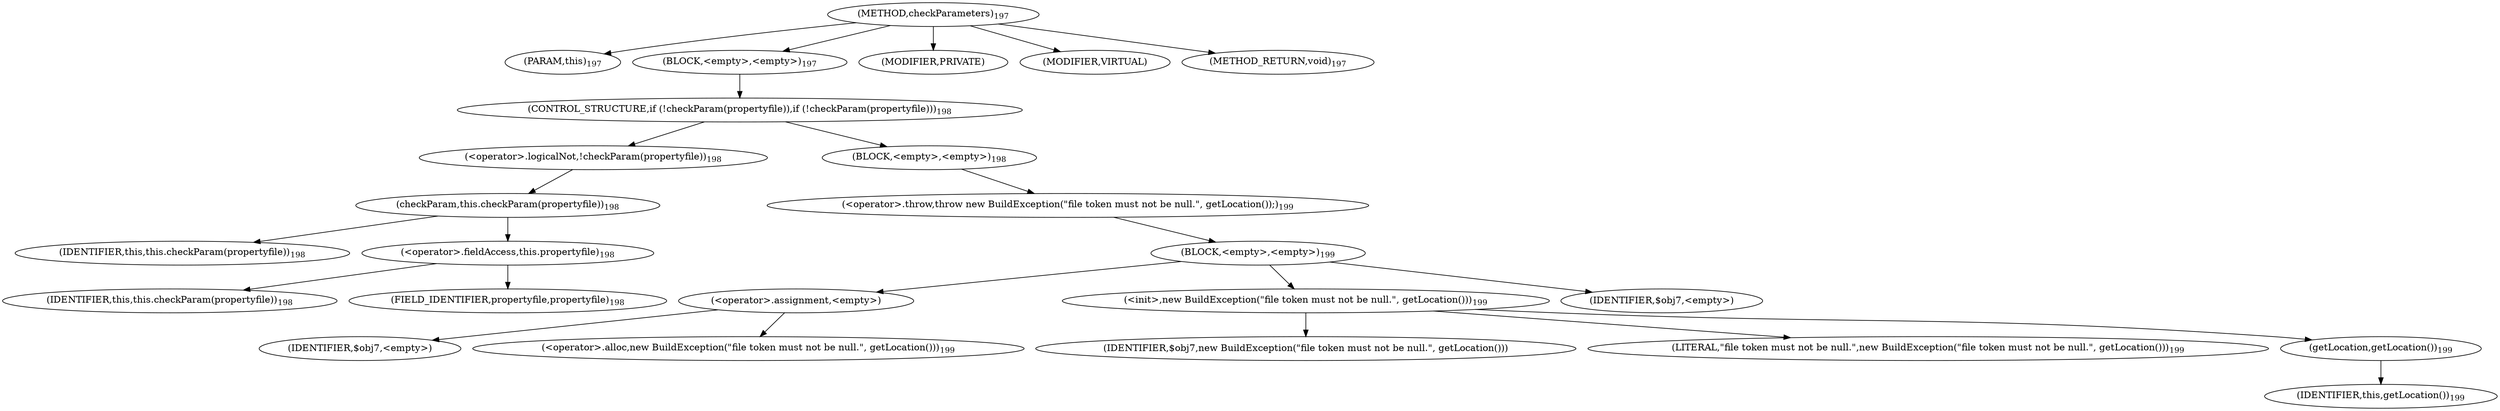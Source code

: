 digraph "checkParameters" {  
"271" [label = <(METHOD,checkParameters)<SUB>197</SUB>> ]
"20" [label = <(PARAM,this)<SUB>197</SUB>> ]
"272" [label = <(BLOCK,&lt;empty&gt;,&lt;empty&gt;)<SUB>197</SUB>> ]
"273" [label = <(CONTROL_STRUCTURE,if (!checkParam(propertyfile)),if (!checkParam(propertyfile)))<SUB>198</SUB>> ]
"274" [label = <(&lt;operator&gt;.logicalNot,!checkParam(propertyfile))<SUB>198</SUB>> ]
"275" [label = <(checkParam,this.checkParam(propertyfile))<SUB>198</SUB>> ]
"19" [label = <(IDENTIFIER,this,this.checkParam(propertyfile))<SUB>198</SUB>> ]
"276" [label = <(&lt;operator&gt;.fieldAccess,this.propertyfile)<SUB>198</SUB>> ]
"277" [label = <(IDENTIFIER,this,this.checkParam(propertyfile))<SUB>198</SUB>> ]
"278" [label = <(FIELD_IDENTIFIER,propertyfile,propertyfile)<SUB>198</SUB>> ]
"279" [label = <(BLOCK,&lt;empty&gt;,&lt;empty&gt;)<SUB>198</SUB>> ]
"280" [label = <(&lt;operator&gt;.throw,throw new BuildException(&quot;file token must not be null.&quot;, getLocation());)<SUB>199</SUB>> ]
"281" [label = <(BLOCK,&lt;empty&gt;,&lt;empty&gt;)<SUB>199</SUB>> ]
"282" [label = <(&lt;operator&gt;.assignment,&lt;empty&gt;)> ]
"283" [label = <(IDENTIFIER,$obj7,&lt;empty&gt;)> ]
"284" [label = <(&lt;operator&gt;.alloc,new BuildException(&quot;file token must not be null.&quot;, getLocation()))<SUB>199</SUB>> ]
"285" [label = <(&lt;init&gt;,new BuildException(&quot;file token must not be null.&quot;, getLocation()))<SUB>199</SUB>> ]
"286" [label = <(IDENTIFIER,$obj7,new BuildException(&quot;file token must not be null.&quot;, getLocation()))> ]
"287" [label = <(LITERAL,&quot;file token must not be null.&quot;,new BuildException(&quot;file token must not be null.&quot;, getLocation()))<SUB>199</SUB>> ]
"288" [label = <(getLocation,getLocation())<SUB>199</SUB>> ]
"21" [label = <(IDENTIFIER,this,getLocation())<SUB>199</SUB>> ]
"289" [label = <(IDENTIFIER,$obj7,&lt;empty&gt;)> ]
"290" [label = <(MODIFIER,PRIVATE)> ]
"291" [label = <(MODIFIER,VIRTUAL)> ]
"292" [label = <(METHOD_RETURN,void)<SUB>197</SUB>> ]
  "271" -> "20" 
  "271" -> "272" 
  "271" -> "290" 
  "271" -> "291" 
  "271" -> "292" 
  "272" -> "273" 
  "273" -> "274" 
  "273" -> "279" 
  "274" -> "275" 
  "275" -> "19" 
  "275" -> "276" 
  "276" -> "277" 
  "276" -> "278" 
  "279" -> "280" 
  "280" -> "281" 
  "281" -> "282" 
  "281" -> "285" 
  "281" -> "289" 
  "282" -> "283" 
  "282" -> "284" 
  "285" -> "286" 
  "285" -> "287" 
  "285" -> "288" 
  "288" -> "21" 
}
